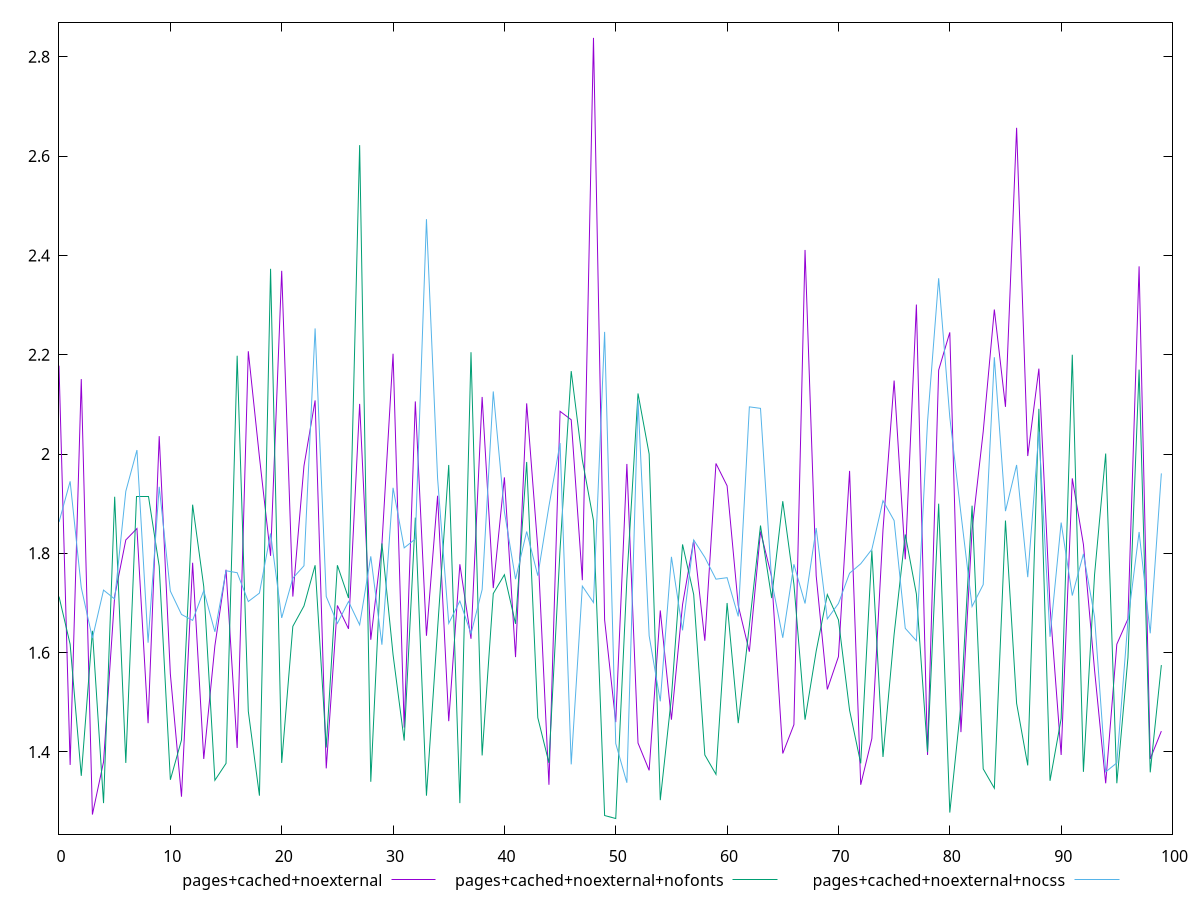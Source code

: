 $_pagesCachedNoexternal <<EOF
2.178
1.374
2.151
1.274
1.3800000000000001
1.714
1.827
1.85
1.458
2.036
1.557
1.31
1.781
1.3860000000000001
1.614
1.7670000000000001
1.408
2.207
1.994
1.7950000000000002
2.369
1.713
1.9759999999999998
2.1079999999999997
1.367
1.6949999999999998
1.6480000000000001
2.101
1.6260000000000001
1.818
2.202
1.449
2.106
1.634
1.9160000000000001
1.462
1.7779999999999998
1.6280000000000001
2.1149999999999998
1.73
1.9529999999999998
1.591
2.102
1.81
1.3339999999999999
2.086
2.069
1.7459999999999998
2.838
1.6660000000000001
1.46
1.9799999999999998
1.4180000000000001
1.363
1.685
1.465
1.6969999999999998
1.826
1.624
1.9810000000000003
1.936
1.695
1.602
1.8440000000000003
1.7530000000000001
1.397
1.455
2.411
1.7550000000000003
1.526
1.592
1.9660000000000002
1.334
1.4269999999999998
1.8470000000000002
2.148
1.7880000000000003
2.301
1.3940000000000001
2.1690000000000005
2.2449999999999997
1.44
1.847
2.045
2.291
2.0949999999999998
2.657
1.9960000000000002
2.1719999999999997
1.693
1.3940000000000001
1.9509999999999998
1.8180000000000003
1.565
1.337
1.617
1.6680000000000001
2.378
1.3860000000000001
1.442
EOF
$_pagesCachedNoexternalNofonts <<EOF
1.713
1.6169999999999998
1.352
1.6440000000000001
1.297
1.914
1.378
1.9149999999999998
1.9149999999999998
1.7740000000000002
1.3439999999999999
1.424
1.8980000000000001
1.733
1.343
1.377
2.198
1.482
1.3119999999999998
2.3729999999999998
1.3780000000000001
1.653
1.6939999999999997
1.776
1.409
1.7759999999999998
1.71
2.622
1.3399999999999999
1.82
1.596
1.423
1.8719999999999999
1.3119999999999998
1.648
1.978
1.2970000000000002
2.205
1.393
1.7189999999999999
1.7570000000000001
1.6580000000000001
1.984
1.4689999999999999
1.378
1.8089999999999997
2.167
1.988
1.866
1.272
1.266
1.7479999999999998
2.122
2
1.303
1.5100000000000002
1.818
1.717
1.3940000000000001
1.355
1.6999999999999997
1.4580000000000002
1.655
1.856
1.7100000000000002
1.9050000000000002
1.7379999999999998
1.465
1.603
1.717
1.666
1.484
1.377
1.8059999999999998
1.39
1.6369999999999998
1.838
1.718
1.4
1.9000000000000001
1.278
1.495
1.896
1.366
1.327
1.8659999999999999
1.498
1.373
2.0909999999999997
1.342
1.467
2.1999999999999997
1.36
1.757
2.0010000000000003
1.337
1.5899999999999999
2.17
1.359
1.575
EOF
$_pagesCachedNoexternalNocss <<EOF
1.863
1.9450000000000003
1.7309999999999999
1.629
1.726
1.7079999999999997
1.925
2.008
1.62
1.934
1.7240000000000002
1.6769999999999998
1.665
1.7249999999999999
1.6420000000000001
1.7650000000000001
1.7610000000000001
1.703
1.72
1.8399999999999999
1.67
1.7500000000000002
1.775
2.253
1.713
1.659
1.7029999999999998
1.656
1.794
1.6159999999999999
1.932
1.811
1.829
2.473
1.951
1.659
1.7040000000000002
1.6380000000000001
1.727
2.1260000000000003
1.8840000000000001
1.7479999999999998
1.8439999999999999
1.7550000000000001
1.895
2.022
1.375
1.734
1.7009999999999998
2.2459999999999996
1.417
1.338
2.108
1.634
1.502
1.7929999999999997
1.645
1.8270000000000002
1.792
1.7480000000000002
1.751
1.6729999999999998
2.0949999999999998
2.092
1.745
1.63
1.7779999999999998
1.699
1.8510000000000002
1.6680000000000001
1.6989999999999998
1.7599999999999998
1.779
1.808
1.9060000000000001
1.8659999999999999
1.649
1.624
2.065
2.354
2.074
1.8800000000000001
1.693
1.7369999999999999
2.195
1.885
1.978
1.752
2.045
1.6319999999999997
1.862
1.7149999999999999
1.799
1.672
1.36
1.378
1.6640000000000001
1.843
1.6390000000000002
1.961
EOF
set key outside below
set terminal pngcairo
set output "report_00006_2020-11-02T20-21-41.718Z/server-response-time/server-response-time_pages+cached+noexternal_pages+cached+noexternal+nofonts_pages+cached+noexternal+nocss.png"
set yrange [1.23456:2.86944]
plot $_pagesCachedNoexternal title "pages+cached+noexternal" with line ,$_pagesCachedNoexternalNofonts title "pages+cached+noexternal+nofonts" with line ,$_pagesCachedNoexternalNocss title "pages+cached+noexternal+nocss" with line ,